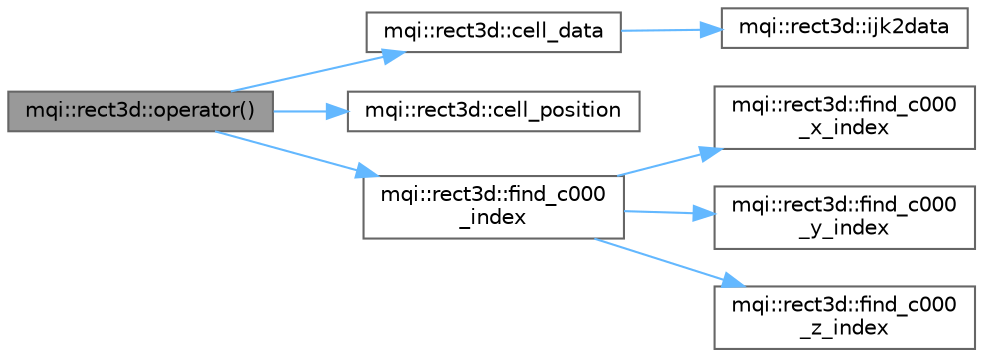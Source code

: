 digraph "mqi::rect3d::operator()"
{
 // LATEX_PDF_SIZE
  bgcolor="transparent";
  edge [fontname=Helvetica,fontsize=10,labelfontname=Helvetica,labelfontsize=10];
  node [fontname=Helvetica,fontsize=10,shape=box,height=0.2,width=0.4];
  rankdir="LR";
  Node1 [id="Node000001",label="mqi::rect3d::operator()",height=0.2,width=0.4,color="gray40", fillcolor="grey60", style="filled", fontcolor="black",tooltip="Performs trilinear interpolation to find the value at a given point."];
  Node1 -> Node2 [id="edge1_Node000001_Node000002",color="steelblue1",style="solid",tooltip=" "];
  Node2 [id="Node000002",label="mqi::rect3d::cell_data",height=0.2,width=0.4,color="grey40", fillcolor="white", style="filled",URL="$classmqi_1_1rect3d.html#a846793743bfc6f86f79958125e745754",tooltip="Retrieves the data values at the 8 corners of a specified grid cell."];
  Node2 -> Node3 [id="edge2_Node000002_Node000003",color="steelblue1",style="solid",tooltip=" "];
  Node3 [id="Node000003",label="mqi::rect3d::ijk2data",height=0.2,width=0.4,color="grey40", fillcolor="white", style="filled",URL="$classmqi_1_1rect3d.html#ade833480aaed54a34bf6ad2546b25caf",tooltip="Converts a 3D grid index {i, j, k} to a 1D flat array index."];
  Node1 -> Node4 [id="edge3_Node000001_Node000004",color="steelblue1",style="solid",tooltip=" "];
  Node4 [id="Node000004",label="mqi::rect3d::cell_position",height=0.2,width=0.4,color="grey40", fillcolor="white", style="filled",URL="$classmqi_1_1rect3d.html#a0e1fc2f5fc9c02c47883a5f9bf736297",tooltip="Retrieves the coordinates of the bounding box of a specified grid cell."];
  Node1 -> Node5 [id="edge4_Node000001_Node000005",color="steelblue1",style="solid",tooltip=" "];
  Node5 [id="Node000005",label="mqi::rect3d::find_c000\l_index",height=0.2,width=0.4,color="grey40", fillcolor="white", style="filled",URL="$classmqi_1_1rect3d.html#ab702d16ee5d57e4c8705304b2d3ca72f",tooltip="Finds the index of the cell's lower-left-front corner (c000) containing a given point."];
  Node5 -> Node6 [id="edge5_Node000005_Node000006",color="steelblue1",style="solid",tooltip=" "];
  Node6 [id="Node000006",label="mqi::rect3d::find_c000\l_x_index",height=0.2,width=0.4,color="grey40", fillcolor="white", style="filled",URL="$classmqi_1_1rect3d.html#a88854c6a1eea9a6ca7390ef5a5b8637b",tooltip="Finds the x-index of the cell containing a given x-coordinate."];
  Node5 -> Node7 [id="edge6_Node000005_Node000007",color="steelblue1",style="solid",tooltip=" "];
  Node7 [id="Node000007",label="mqi::rect3d::find_c000\l_y_index",height=0.2,width=0.4,color="grey40", fillcolor="white", style="filled",URL="$classmqi_1_1rect3d.html#a63d54944c123da333f8eb97c0939c4e7",tooltip="Finds the y-index of the cell containing a given y-coordinate."];
  Node5 -> Node8 [id="edge7_Node000005_Node000008",color="steelblue1",style="solid",tooltip=" "];
  Node8 [id="Node000008",label="mqi::rect3d::find_c000\l_z_index",height=0.2,width=0.4,color="grey40", fillcolor="white", style="filled",URL="$classmqi_1_1rect3d.html#a9feb4836b6b70fcde1631670fd659131",tooltip="Finds the z-index of the cell containing a given z-coordinate."];
}

